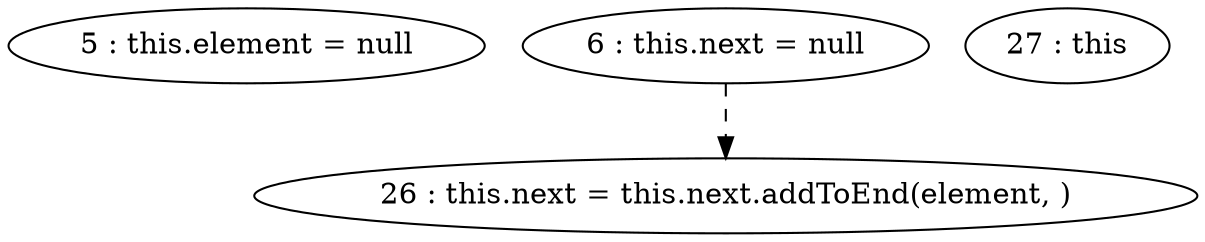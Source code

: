 digraph G {
"5 : this.element = null"
"6 : this.next = null"
"6 : this.next = null" -> "26 : this.next = this.next.addToEnd(element, )" [style=dashed]
"26 : this.next = this.next.addToEnd(element, )"
"27 : this"
}